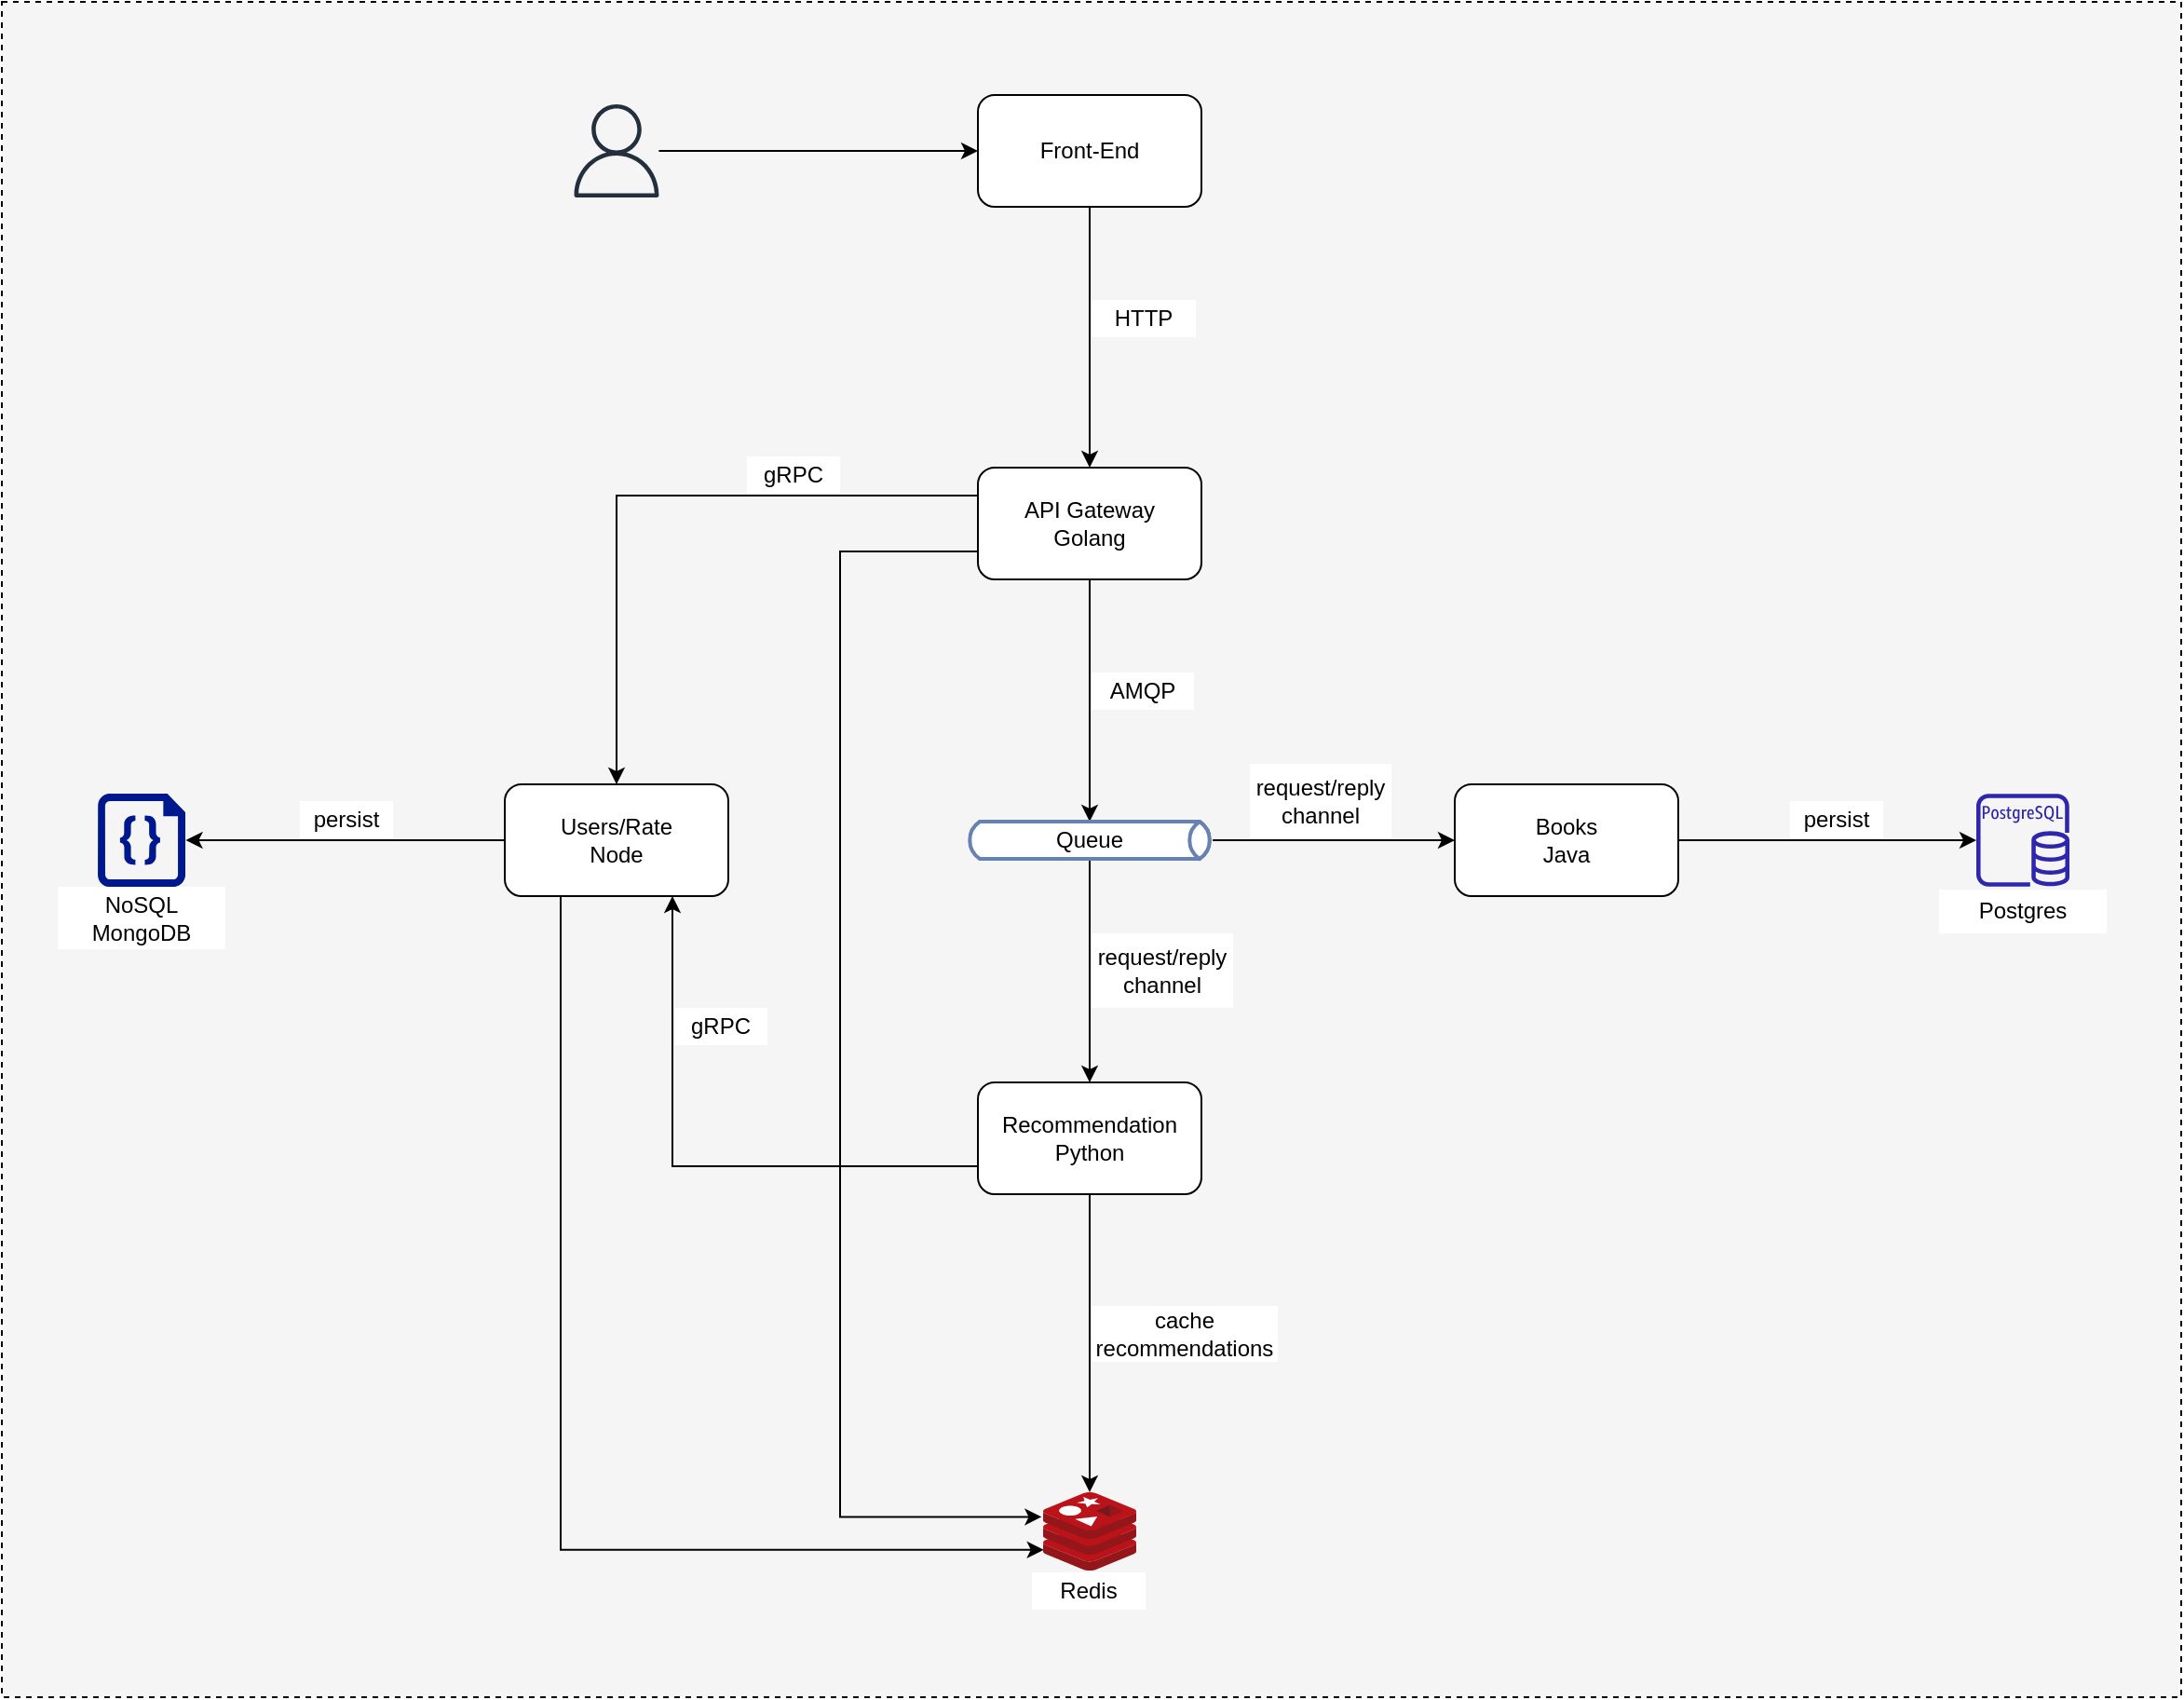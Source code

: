 <mxfile version="18.0.7" type="google"><diagram id="USuoW8tPyF0Pb0BcFxJA" name="Page-1"><mxGraphModel grid="1" page="1" gridSize="10" guides="1" tooltips="1" connect="1" arrows="1" fold="1" pageScale="1" pageWidth="827" pageHeight="1169" math="0" shadow="0"><root><mxCell id="0"/><mxCell id="1" parent="0"/><mxCell id="_VgAiMsDudYi488NXDjt-1" value="" style="rounded=0;whiteSpace=wrap;html=1;fillColor=#f5f5f5;fontColor=#333333;strokeColor=#000000;dashed=1;" vertex="1" parent="1"><mxGeometry x="-170" y="-70" width="1170" height="910" as="geometry"/></mxCell><mxCell id="ejv7q6ufMK47UEzgRx_2-75" style="edgeStyle=orthogonalEdgeStyle;rounded=0;orthogonalLoop=1;jettySize=auto;html=1;entryX=0.5;entryY=0;entryDx=0;entryDy=0;exitX=0;exitY=0.25;exitDx=0;exitDy=0;" edge="1" parent="1" source="ejv7q6ufMK47UEzgRx_2-1" target="ejv7q6ufMK47UEzgRx_2-2"><mxGeometry relative="1" as="geometry"><Array as="points"><mxPoint x="160" y="195"/></Array></mxGeometry></mxCell><mxCell id="ub3hwr8aUi-MnYB0bwb0-6" style="edgeStyle=orthogonalEdgeStyle;rounded=0;orthogonalLoop=1;jettySize=auto;html=1;entryX=0.5;entryY=0;entryDx=0;entryDy=0;" edge="1" parent="1" source="ejv7q6ufMK47UEzgRx_2-1" target="ejv7q6ufMK47UEzgRx_2-7"><mxGeometry relative="1" as="geometry"/></mxCell><mxCell id="Oj0QPx8JGooZ5EEbq6_s-1" style="edgeStyle=orthogonalEdgeStyle;rounded=0;orthogonalLoop=1;jettySize=auto;html=1;exitX=0;exitY=0.75;exitDx=0;exitDy=0;entryX=-0.016;entryY=0.315;entryDx=0;entryDy=0;entryPerimeter=0;" edge="1" parent="1" source="ejv7q6ufMK47UEzgRx_2-1" target="ejv7q6ufMK47UEzgRx_2-44"><mxGeometry relative="1" as="geometry"><Array as="points"><mxPoint x="280" y="225"/><mxPoint x="280" y="743"/></Array></mxGeometry></mxCell><mxCell id="ejv7q6ufMK47UEzgRx_2-1" value="API Gateway&lt;br&gt;Golang" style="rounded=1;whiteSpace=wrap;html=1;" vertex="1" parent="1"><mxGeometry x="354" y="180" width="120" height="60" as="geometry"/></mxCell><mxCell id="ejv7q6ufMK47UEzgRx_2-31" style="edgeStyle=orthogonalEdgeStyle;rounded=0;orthogonalLoop=1;jettySize=auto;html=1;entryX=1;entryY=0.5;entryDx=0;entryDy=0;entryPerimeter=0;" edge="1" parent="1" source="ejv7q6ufMK47UEzgRx_2-2"><mxGeometry relative="1" as="geometry"><mxPoint x="-71.25" y="380" as="targetPoint"/></mxGeometry></mxCell><mxCell id="4AF6QHMJPZaf9TgNoJpq-2" style="edgeStyle=orthogonalEdgeStyle;rounded=0;orthogonalLoop=1;jettySize=auto;html=1;exitX=0.25;exitY=1;exitDx=0;exitDy=0;entryX=0.007;entryY=0.735;entryDx=0;entryDy=0;entryPerimeter=0;" edge="1" parent="1" source="ejv7q6ufMK47UEzgRx_2-2" target="ejv7q6ufMK47UEzgRx_2-44"><mxGeometry relative="1" as="geometry"><mxPoint x="380" y="760" as="targetPoint"/><Array as="points"><mxPoint x="130" y="761"/></Array></mxGeometry></mxCell><mxCell id="ejv7q6ufMK47UEzgRx_2-2" value="Users/Rate&lt;br&gt;Node" style="rounded=1;whiteSpace=wrap;html=1;" vertex="1" parent="1"><mxGeometry x="100" y="350" width="120" height="60" as="geometry"/></mxCell><mxCell id="ub3hwr8aUi-MnYB0bwb0-4" style="edgeStyle=orthogonalEdgeStyle;rounded=0;orthogonalLoop=1;jettySize=auto;html=1;" edge="1" parent="1" source="ejv7q6ufMK47UEzgRx_2-3" target="ub3hwr8aUi-MnYB0bwb0-3"><mxGeometry relative="1" as="geometry"/></mxCell><mxCell id="ejv7q6ufMK47UEzgRx_2-3" value="Books&lt;br&gt;Java" style="rounded=1;whiteSpace=wrap;html=1;" vertex="1" parent="1"><mxGeometry x="610" y="350" width="120" height="60" as="geometry"/></mxCell><mxCell id="ejv7q6ufMK47UEzgRx_2-45" style="edgeStyle=orthogonalEdgeStyle;rounded=0;orthogonalLoop=1;jettySize=auto;html=1;" edge="1" parent="1" source="ejv7q6ufMK47UEzgRx_2-4" target="ejv7q6ufMK47UEzgRx_2-44"><mxGeometry relative="1" as="geometry"/></mxCell><mxCell id="InovRXLa8tqR5rj62S8--2" style="edgeStyle=orthogonalEdgeStyle;rounded=0;orthogonalLoop=1;jettySize=auto;html=1;exitX=0;exitY=0.75;exitDx=0;exitDy=0;entryX=0.75;entryY=1;entryDx=0;entryDy=0;" edge="1" parent="1" source="ejv7q6ufMK47UEzgRx_2-4" target="ejv7q6ufMK47UEzgRx_2-2"><mxGeometry relative="1" as="geometry"><mxPoint x="170" y="450" as="targetPoint"/><Array as="points"><mxPoint x="190" y="555"/></Array></mxGeometry></mxCell><mxCell id="ejv7q6ufMK47UEzgRx_2-4" value="Recommendation&lt;br&gt;Python" style="rounded=1;whiteSpace=wrap;html=1;" vertex="1" parent="1"><mxGeometry x="354" y="510" width="120" height="60" as="geometry"/></mxCell><mxCell id="ub3hwr8aUi-MnYB0bwb0-7" style="edgeStyle=orthogonalEdgeStyle;rounded=0;orthogonalLoop=1;jettySize=auto;html=1;entryX=0.5;entryY=0;entryDx=0;entryDy=0;" edge="1" parent="1" source="ejv7q6ufMK47UEzgRx_2-5" target="ejv7q6ufMK47UEzgRx_2-4"><mxGeometry relative="1" as="geometry"/></mxCell><mxCell id="ub3hwr8aUi-MnYB0bwb0-9" style="edgeStyle=orthogonalEdgeStyle;rounded=0;orthogonalLoop=1;jettySize=auto;html=1;exitX=0.993;exitY=0.5;exitDx=0;exitDy=0;exitPerimeter=0;" edge="1" parent="1" source="ejv7q6ufMK47UEzgRx_2-5" target="ejv7q6ufMK47UEzgRx_2-3"><mxGeometry relative="1" as="geometry"/></mxCell><mxCell id="ejv7q6ufMK47UEzgRx_2-5" value="" style="html=1;outlineConnect=0;fillColor=#FFFFFF;strokeColor=#6881B3;gradientColor=none;gradientDirection=north;strokeWidth=2;shape=mxgraph.networks.bus;gradientColor=none;gradientDirection=north;fontColor=#ffffff;perimeter=backbonePerimeter;backboneSize=20;" vertex="1" parent="1"><mxGeometry x="347" y="345" width="134" height="70" as="geometry"/></mxCell><mxCell id="ejv7q6ufMK47UEzgRx_2-7" value="Queue" style="text;html=1;strokeColor=none;fillColor=none;align=center;verticalAlign=middle;whiteSpace=wrap;rounded=0;" vertex="1" parent="1"><mxGeometry x="369" y="370" width="90" height="20" as="geometry"/></mxCell><mxCell id="ejv7q6ufMK47UEzgRx_2-34" value="persist" style="text;html=1;strokeColor=none;fillColor=#FFFFFF;align=center;verticalAlign=middle;whiteSpace=wrap;rounded=0;" vertex="1" parent="1"><mxGeometry x="-10" y="359" width="50" height="20" as="geometry"/></mxCell><mxCell id="ejv7q6ufMK47UEzgRx_2-43" value="AMQP" style="text;html=1;strokeColor=none;fillColor=#FFFFFF;align=center;verticalAlign=middle;whiteSpace=wrap;rounded=0;" vertex="1" parent="1"><mxGeometry x="415" y="290" width="55" height="20" as="geometry"/></mxCell><mxCell id="ejv7q6ufMK47UEzgRx_2-44" value="" style="sketch=0;aspect=fixed;html=1;points=[];align=center;image;fontSize=12;image=img/lib/mscae/Cache_Redis_Product.svg;fillColor=default;" vertex="1" parent="1"><mxGeometry x="389" y="730" width="50" height="42" as="geometry"/></mxCell><mxCell id="ejv7q6ufMK47UEzgRx_2-46" value="cache recommendations" style="text;html=1;strokeColor=none;fillColor=default;align=center;verticalAlign=middle;whiteSpace=wrap;rounded=0;" vertex="1" parent="1"><mxGeometry x="415" y="630" width="100" height="30" as="geometry"/></mxCell><mxCell id="ejv7q6ufMK47UEzgRx_2-47" value="Redis" style="text;html=1;strokeColor=none;fillColor=default;align=center;verticalAlign=middle;whiteSpace=wrap;rounded=0;" vertex="1" parent="1"><mxGeometry x="383" y="773" width="61" height="20" as="geometry"/></mxCell><mxCell id="ejv7q6ufMK47UEzgRx_2-49" value="NoSQL MongoDB" style="text;html=1;strokeColor=none;fillColor=default;align=center;verticalAlign=middle;whiteSpace=wrap;rounded=0;" vertex="1" parent="1"><mxGeometry x="-140" y="405" width="90" height="33.5" as="geometry"/></mxCell><mxCell id="ejv7q6ufMK47UEzgRx_2-52" value="persist" style="text;html=1;strokeColor=none;fillColor=#FFFFFF;align=center;verticalAlign=middle;whiteSpace=wrap;rounded=0;" vertex="1" parent="1"><mxGeometry x="790" y="359" width="50" height="20" as="geometry"/></mxCell><mxCell id="ejv7q6ufMK47UEzgRx_2-76" value="gRPC" style="text;html=1;strokeColor=none;fillColor=#FFFFFF;align=center;verticalAlign=middle;whiteSpace=wrap;rounded=0;" vertex="1" parent="1"><mxGeometry x="230" y="174" width="50" height="20" as="geometry"/></mxCell><mxCell id="ub3hwr8aUi-MnYB0bwb0-3" value="" style="sketch=0;outlineConnect=0;fontColor=#232F3E;gradientColor=none;fillColor=#2E27AD;strokeColor=none;dashed=0;verticalLabelPosition=bottom;verticalAlign=top;align=center;html=1;fontSize=12;fontStyle=0;aspect=fixed;pointerEvents=1;shape=mxgraph.aws4.rds_postgresql_instance;" vertex="1" parent="1"><mxGeometry x="890" y="355" width="50" height="50" as="geometry"/></mxCell><mxCell id="ub3hwr8aUi-MnYB0bwb0-5" value="Postgres" style="text;html=1;strokeColor=none;fillColor=default;align=center;verticalAlign=middle;whiteSpace=wrap;rounded=0;" vertex="1" parent="1"><mxGeometry x="870" y="406.5" width="90" height="23.5" as="geometry"/></mxCell><mxCell id="InovRXLa8tqR5rj62S8--3" value="&lt;div&gt;gRPC&lt;/div&gt;" style="text;html=1;strokeColor=none;fillColor=#FFFFFF;align=center;verticalAlign=middle;whiteSpace=wrap;rounded=0;" vertex="1" parent="1"><mxGeometry x="191" y="470" width="50" height="20" as="geometry"/></mxCell><mxCell id="fkbeINthACzF9dWpDAfw-2" style="edgeStyle=orthogonalEdgeStyle;rounded=0;orthogonalLoop=1;jettySize=auto;html=1;entryX=0.5;entryY=0;entryDx=0;entryDy=0;" edge="1" parent="1" source="fkbeINthACzF9dWpDAfw-1" target="ejv7q6ufMK47UEzgRx_2-1"><mxGeometry relative="1" as="geometry"/></mxCell><mxCell id="fkbeINthACzF9dWpDAfw-1" value="Front-End" style="rounded=1;whiteSpace=wrap;html=1;" vertex="1" parent="1"><mxGeometry x="354" y="-20" width="120" height="60" as="geometry"/></mxCell><mxCell id="fkbeINthACzF9dWpDAfw-3" value="HTTP" style="text;html=1;strokeColor=none;fillColor=#FFFFFF;align=center;verticalAlign=middle;whiteSpace=wrap;rounded=0;" vertex="1" parent="1"><mxGeometry x="415" y="90" width="56" height="20" as="geometry"/></mxCell><mxCell id="Oj0QPx8JGooZ5EEbq6_s-3" value="request/reply&lt;br&gt;channel" style="text;html=1;strokeColor=none;fillColor=#FFFFFF;align=center;verticalAlign=middle;whiteSpace=wrap;rounded=0;" vertex="1" parent="1"><mxGeometry x="415" y="430" width="76" height="40" as="geometry"/></mxCell><mxCell id="Oj0QPx8JGooZ5EEbq6_s-4" value="request/reply&lt;br&gt;channel" style="text;html=1;strokeColor=none;fillColor=#FFFFFF;align=center;verticalAlign=middle;whiteSpace=wrap;rounded=0;" vertex="1" parent="1"><mxGeometry x="500" y="339" width="76" height="40" as="geometry"/></mxCell><mxCell id="Oj0QPx8JGooZ5EEbq6_s-6" style="edgeStyle=orthogonalEdgeStyle;rounded=0;orthogonalLoop=1;jettySize=auto;html=1;" edge="1" parent="1" source="Oj0QPx8JGooZ5EEbq6_s-5" target="fkbeINthACzF9dWpDAfw-1"><mxGeometry relative="1" as="geometry"/></mxCell><mxCell id="Oj0QPx8JGooZ5EEbq6_s-5" value="" style="sketch=0;outlineConnect=0;fontColor=#232F3E;gradientColor=none;fillColor=#232F3D;strokeColor=none;dashed=0;verticalLabelPosition=bottom;verticalAlign=top;align=center;html=1;fontSize=12;fontStyle=0;aspect=fixed;pointerEvents=1;shape=mxgraph.aws4.user;" vertex="1" parent="1"><mxGeometry x="135" y="-15" width="50" height="50" as="geometry"/></mxCell><mxCell id="1zUrc9oZoW99KGkb7vxe-1" value="" style="sketch=0;aspect=fixed;pointerEvents=1;shadow=0;dashed=0;html=1;strokeColor=none;labelPosition=center;verticalLabelPosition=bottom;verticalAlign=top;align=center;fillColor=#00188D;shape=mxgraph.azure.code_file" vertex="1" parent="1"><mxGeometry x="-118.5" y="355" width="47" height="50" as="geometry"/></mxCell></root></mxGraphModel></diagram></mxfile>